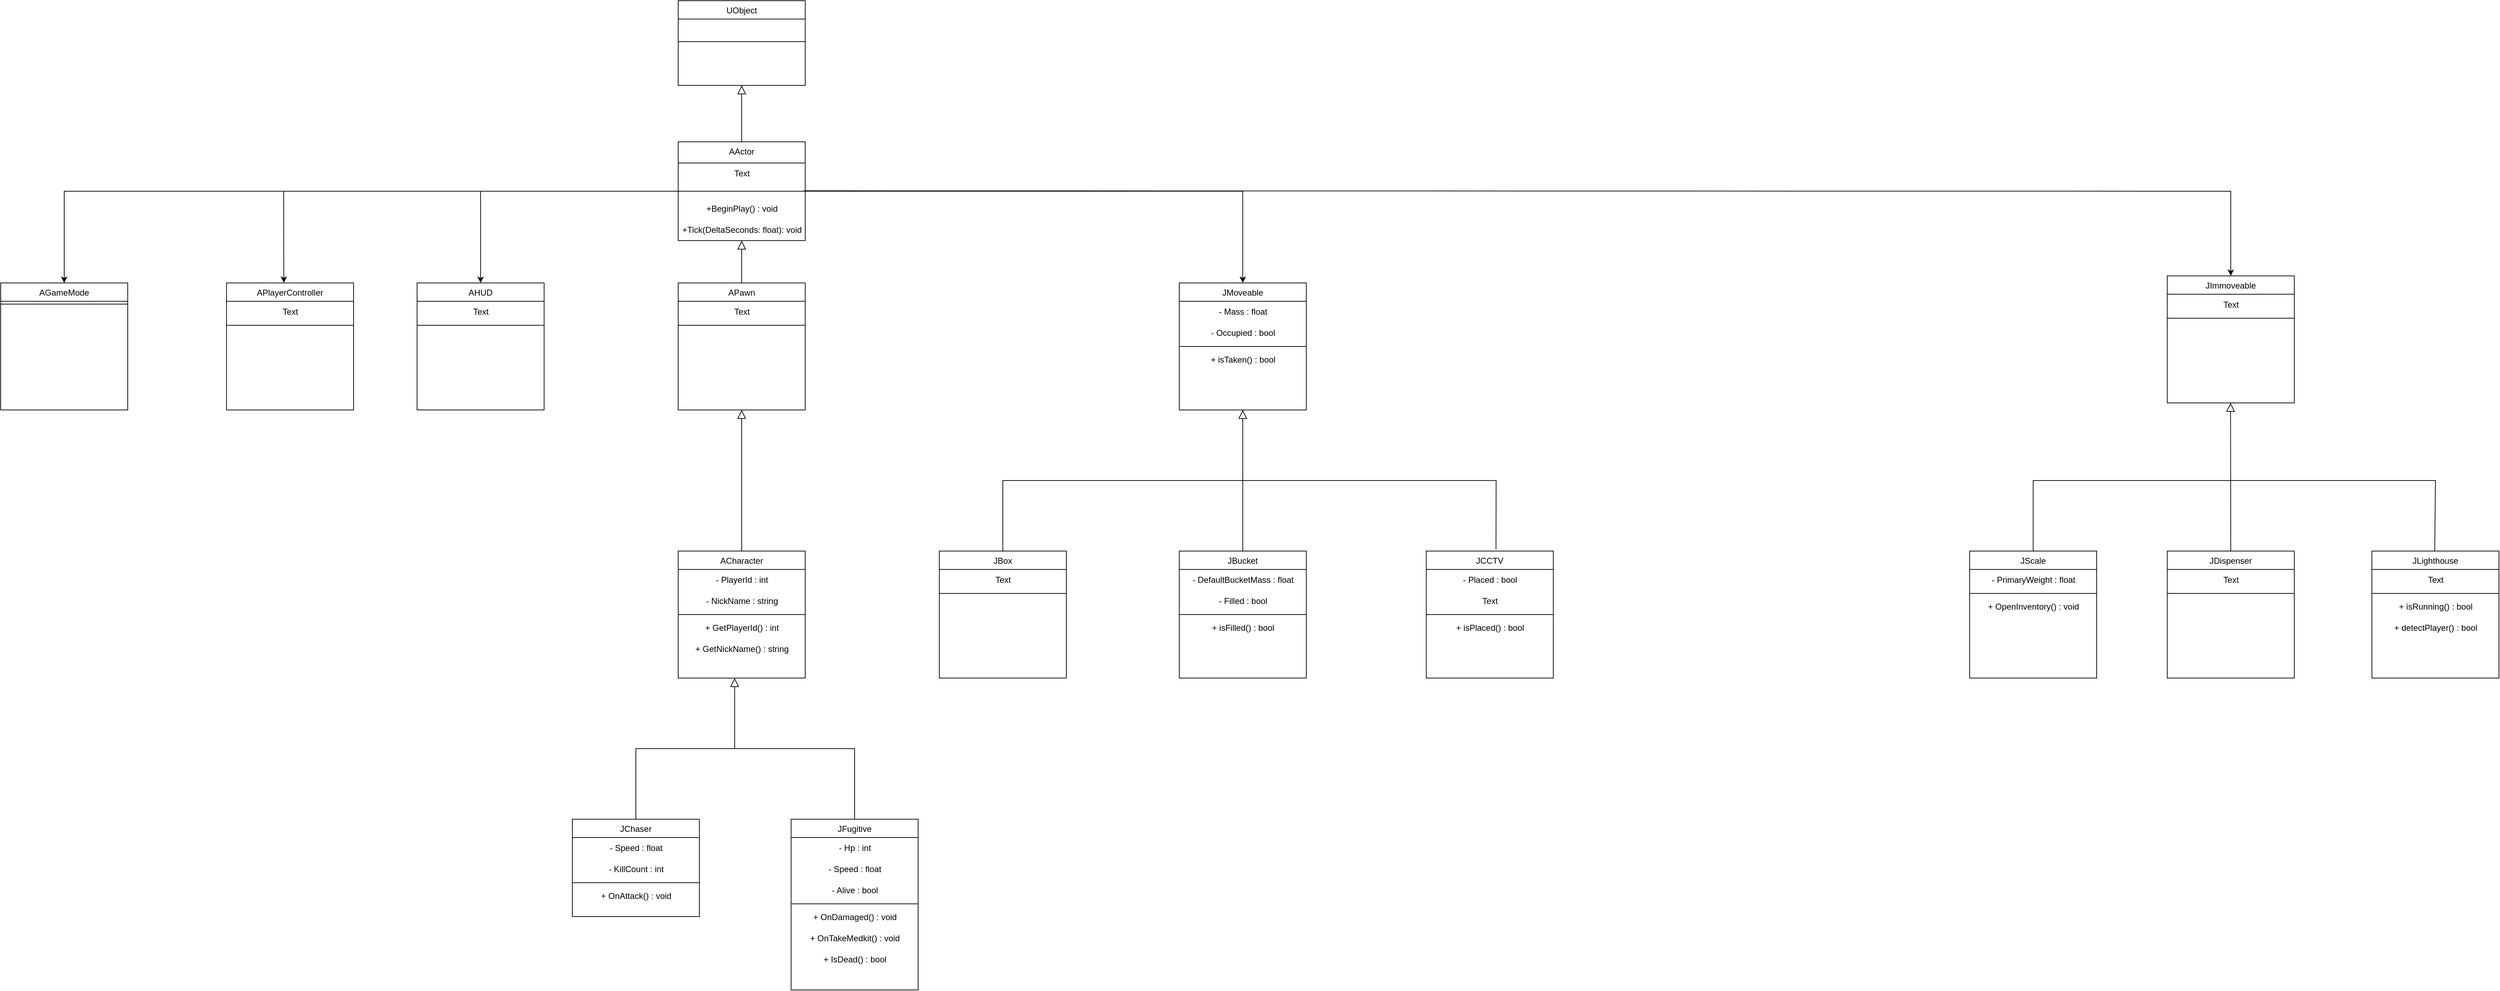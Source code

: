<mxfile version="21.7.5" type="github">
  <diagram id="C5RBs43oDa-KdzZeNtuy" name="Page-1">
    <mxGraphModel dx="1103" dy="583" grid="1" gridSize="10" guides="1" tooltips="1" connect="1" arrows="1" fold="1" page="1" pageScale="1" pageWidth="4681" pageHeight="3300" math="0" shadow="0">
      <root>
        <mxCell id="WIyWlLk6GJQsqaUBKTNV-0" />
        <mxCell id="WIyWlLk6GJQsqaUBKTNV-1" parent="WIyWlLk6GJQsqaUBKTNV-0" />
        <mxCell id="zkfFHV4jXpPFQw0GAbJ--0" value="APawn" style="swimlane;fontStyle=0;align=center;verticalAlign=top;childLayout=stackLayout;horizontal=1;startSize=26;horizontalStack=0;resizeParent=1;resizeLast=0;collapsible=1;marginBottom=0;rounded=0;shadow=0;strokeWidth=1;" parent="WIyWlLk6GJQsqaUBKTNV-1" vertex="1">
          <mxGeometry x="1520" y="440" width="180" height="180" as="geometry">
            <mxRectangle x="230" y="140" width="160" height="26" as="alternateBounds" />
          </mxGeometry>
        </mxCell>
        <mxCell id="odGqk8iGoeHoVC0GSDl5-38" value="Text" style="text;html=1;align=center;verticalAlign=middle;resizable=0;points=[];autosize=1;strokeColor=none;fillColor=none;" parent="zkfFHV4jXpPFQw0GAbJ--0" vertex="1">
          <mxGeometry y="26" width="180" height="30" as="geometry" />
        </mxCell>
        <mxCell id="zkfFHV4jXpPFQw0GAbJ--4" value="" style="line;html=1;strokeWidth=1;align=left;verticalAlign=middle;spacingTop=-1;spacingLeft=3;spacingRight=3;rotatable=0;labelPosition=right;points=[];portConstraint=eastwest;" parent="zkfFHV4jXpPFQw0GAbJ--0" vertex="1">
          <mxGeometry y="56" width="180" height="8" as="geometry" />
        </mxCell>
        <mxCell id="zkfFHV4jXpPFQw0GAbJ--6" value="JChaser&#xa;" style="swimlane;fontStyle=0;align=center;verticalAlign=top;childLayout=stackLayout;horizontal=1;startSize=26;horizontalStack=0;resizeParent=1;resizeLast=0;collapsible=1;marginBottom=0;rounded=0;shadow=0;strokeWidth=1;" parent="WIyWlLk6GJQsqaUBKTNV-1" vertex="1">
          <mxGeometry x="1370" y="1200" width="180" height="138" as="geometry">
            <mxRectangle x="130" y="380" width="160" height="26" as="alternateBounds" />
          </mxGeometry>
        </mxCell>
        <mxCell id="hp1xaAswA73X0eJ9mYVJ-61" value="- Speed : float" style="text;html=1;align=center;verticalAlign=middle;resizable=0;points=[];autosize=1;strokeColor=none;fillColor=none;" parent="zkfFHV4jXpPFQw0GAbJ--6" vertex="1">
          <mxGeometry y="26" width="180" height="30" as="geometry" />
        </mxCell>
        <mxCell id="cbzvAliY3OBIRXUfs_hl-0" value="- KillCount : int" style="text;html=1;align=center;verticalAlign=middle;resizable=0;points=[];autosize=1;strokeColor=none;fillColor=none;" vertex="1" parent="zkfFHV4jXpPFQw0GAbJ--6">
          <mxGeometry y="56" width="180" height="30" as="geometry" />
        </mxCell>
        <mxCell id="zkfFHV4jXpPFQw0GAbJ--9" value="" style="line;html=1;strokeWidth=1;align=left;verticalAlign=middle;spacingTop=-1;spacingLeft=3;spacingRight=3;rotatable=0;labelPosition=right;points=[];portConstraint=eastwest;" parent="zkfFHV4jXpPFQw0GAbJ--6" vertex="1">
          <mxGeometry y="86" width="180" height="8" as="geometry" />
        </mxCell>
        <mxCell id="cbzvAliY3OBIRXUfs_hl-1" value="+ OnAttack() : void" style="text;html=1;align=center;verticalAlign=middle;resizable=0;points=[];autosize=1;strokeColor=none;fillColor=none;" vertex="1" parent="zkfFHV4jXpPFQw0GAbJ--6">
          <mxGeometry y="94" width="180" height="30" as="geometry" />
        </mxCell>
        <mxCell id="zkfFHV4jXpPFQw0GAbJ--12" value="" style="endArrow=block;endSize=10;endFill=0;shadow=0;strokeWidth=1;rounded=0;edgeStyle=elbowEdgeStyle;elbow=vertical;" parent="WIyWlLk6GJQsqaUBKTNV-1" source="zkfFHV4jXpPFQw0GAbJ--6" edge="1">
          <mxGeometry width="160" relative="1" as="geometry">
            <mxPoint x="1390" y="1013" as="sourcePoint" />
            <mxPoint x="1600" y="1000" as="targetPoint" />
          </mxGeometry>
        </mxCell>
        <mxCell id="zkfFHV4jXpPFQw0GAbJ--17" value="JFugitive&#xa;" style="swimlane;fontStyle=0;align=center;verticalAlign=top;childLayout=stackLayout;horizontal=1;startSize=26;horizontalStack=0;resizeParent=1;resizeLast=0;collapsible=1;marginBottom=0;rounded=0;shadow=0;strokeWidth=1;" parent="WIyWlLk6GJQsqaUBKTNV-1" vertex="1">
          <mxGeometry x="1680" y="1200" width="180" height="242" as="geometry">
            <mxRectangle x="550" y="140" width="160" height="26" as="alternateBounds" />
          </mxGeometry>
        </mxCell>
        <mxCell id="hp1xaAswA73X0eJ9mYVJ-59" value="- Hp : int" style="text;html=1;align=center;verticalAlign=middle;resizable=0;points=[];autosize=1;strokeColor=none;fillColor=none;" parent="zkfFHV4jXpPFQw0GAbJ--17" vertex="1">
          <mxGeometry y="26" width="180" height="30" as="geometry" />
        </mxCell>
        <mxCell id="hp1xaAswA73X0eJ9mYVJ-62" value="- Speed : float" style="text;html=1;align=center;verticalAlign=middle;resizable=0;points=[];autosize=1;strokeColor=none;fillColor=none;" parent="zkfFHV4jXpPFQw0GAbJ--17" vertex="1">
          <mxGeometry y="56" width="180" height="30" as="geometry" />
        </mxCell>
        <mxCell id="cbzvAliY3OBIRXUfs_hl-14" value="- Alive : bool" style="text;html=1;align=center;verticalAlign=middle;resizable=0;points=[];autosize=1;strokeColor=none;fillColor=none;" vertex="1" parent="zkfFHV4jXpPFQw0GAbJ--17">
          <mxGeometry y="86" width="180" height="30" as="geometry" />
        </mxCell>
        <mxCell id="zkfFHV4jXpPFQw0GAbJ--23" value="" style="line;html=1;strokeWidth=1;align=left;verticalAlign=middle;spacingTop=-1;spacingLeft=3;spacingRight=3;rotatable=0;labelPosition=right;points=[];portConstraint=eastwest;" parent="zkfFHV4jXpPFQw0GAbJ--17" vertex="1">
          <mxGeometry y="116" width="180" height="8" as="geometry" />
        </mxCell>
        <mxCell id="cbzvAliY3OBIRXUfs_hl-2" value="+ OnDamaged() : void" style="text;html=1;align=center;verticalAlign=middle;resizable=0;points=[];autosize=1;strokeColor=none;fillColor=none;" vertex="1" parent="zkfFHV4jXpPFQw0GAbJ--17">
          <mxGeometry y="124" width="180" height="30" as="geometry" />
        </mxCell>
        <mxCell id="cbzvAliY3OBIRXUfs_hl-9" value="+ OnTakeMedkit() : void" style="text;html=1;align=center;verticalAlign=middle;resizable=0;points=[];autosize=1;strokeColor=none;fillColor=none;" vertex="1" parent="zkfFHV4jXpPFQw0GAbJ--17">
          <mxGeometry y="154" width="180" height="30" as="geometry" />
        </mxCell>
        <mxCell id="cbzvAliY3OBIRXUfs_hl-15" value="+ IsDead() : bool" style="text;html=1;align=center;verticalAlign=middle;resizable=0;points=[];autosize=1;strokeColor=none;fillColor=none;" vertex="1" parent="zkfFHV4jXpPFQw0GAbJ--17">
          <mxGeometry y="184" width="180" height="30" as="geometry" />
        </mxCell>
        <mxCell id="odGqk8iGoeHoVC0GSDl5-6" value="UObject" style="swimlane;fontStyle=0;align=center;verticalAlign=top;childLayout=stackLayout;horizontal=1;startSize=26;horizontalStack=0;resizeParent=1;resizeLast=0;collapsible=1;marginBottom=0;rounded=0;shadow=0;strokeWidth=1;" parent="WIyWlLk6GJQsqaUBKTNV-1" vertex="1">
          <mxGeometry x="1520" y="40" width="180" height="120" as="geometry">
            <mxRectangle x="1520" y="40" width="170" height="26" as="alternateBounds" />
          </mxGeometry>
        </mxCell>
        <mxCell id="odGqk8iGoeHoVC0GSDl5-8" value="" style="line;html=1;strokeWidth=1;align=left;verticalAlign=middle;spacingTop=-1;spacingLeft=3;spacingRight=3;rotatable=0;labelPosition=right;points=[];portConstraint=eastwest;" parent="odGqk8iGoeHoVC0GSDl5-6" vertex="1">
          <mxGeometry y="26" width="180" height="64" as="geometry" />
        </mxCell>
        <mxCell id="odGqk8iGoeHoVC0GSDl5-13" value="AActor&#xa;" style="swimlane;fontStyle=0;align=center;verticalAlign=top;childLayout=stackLayout;horizontal=1;startSize=30;horizontalStack=0;resizeParent=1;resizeLast=0;collapsible=1;marginBottom=0;rounded=0;shadow=0;strokeWidth=1;" parent="WIyWlLk6GJQsqaUBKTNV-1" vertex="1">
          <mxGeometry x="1520" y="240" width="180" height="140" as="geometry">
            <mxRectangle x="1520" y="240" width="170" height="26" as="alternateBounds" />
          </mxGeometry>
        </mxCell>
        <mxCell id="hp1xaAswA73X0eJ9mYVJ-1" value="Text" style="text;html=1;align=center;verticalAlign=middle;resizable=0;points=[];autosize=1;strokeColor=none;fillColor=none;" parent="odGqk8iGoeHoVC0GSDl5-13" vertex="1">
          <mxGeometry y="30" width="180" height="30" as="geometry" />
        </mxCell>
        <mxCell id="odGqk8iGoeHoVC0GSDl5-14" value="" style="line;html=1;strokeWidth=1;align=left;verticalAlign=middle;spacingTop=-1;spacingLeft=3;spacingRight=3;rotatable=0;labelPosition=right;points=[];portConstraint=eastwest;" parent="odGqk8iGoeHoVC0GSDl5-13" vertex="1">
          <mxGeometry y="60" width="180" height="20" as="geometry" />
        </mxCell>
        <mxCell id="odGqk8iGoeHoVC0GSDl5-28" value="+BeginPlay() : void" style="text;html=1;align=center;verticalAlign=middle;resizable=0;points=[];autosize=1;strokeColor=none;fillColor=none;" parent="odGqk8iGoeHoVC0GSDl5-13" vertex="1">
          <mxGeometry y="80" width="180" height="30" as="geometry" />
        </mxCell>
        <mxCell id="odGqk8iGoeHoVC0GSDl5-29" value="+Tick(DeltaSeconds: float): void" style="text;html=1;align=center;verticalAlign=middle;resizable=0;points=[];autosize=1;strokeColor=none;fillColor=none;" parent="odGqk8iGoeHoVC0GSDl5-13" vertex="1">
          <mxGeometry y="110" width="180" height="30" as="geometry" />
        </mxCell>
        <mxCell id="odGqk8iGoeHoVC0GSDl5-19" value="ACharacter&#xa;" style="swimlane;fontStyle=0;align=center;verticalAlign=top;childLayout=stackLayout;horizontal=1;startSize=26;horizontalStack=0;resizeParent=1;resizeLast=0;collapsible=1;marginBottom=0;rounded=0;shadow=0;strokeWidth=1;" parent="WIyWlLk6GJQsqaUBKTNV-1" vertex="1">
          <mxGeometry x="1520" y="820" width="180" height="180" as="geometry">
            <mxRectangle x="230" y="140" width="160" height="26" as="alternateBounds" />
          </mxGeometry>
        </mxCell>
        <mxCell id="odGqk8iGoeHoVC0GSDl5-37" value="- PlayerId : int" style="text;html=1;align=center;verticalAlign=middle;resizable=0;points=[];autosize=1;strokeColor=none;fillColor=none;" parent="odGqk8iGoeHoVC0GSDl5-19" vertex="1">
          <mxGeometry y="26" width="180" height="30" as="geometry" />
        </mxCell>
        <mxCell id="cbzvAliY3OBIRXUfs_hl-17" value="- NickName : string" style="text;html=1;align=center;verticalAlign=middle;resizable=0;points=[];autosize=1;strokeColor=none;fillColor=none;" vertex="1" parent="odGqk8iGoeHoVC0GSDl5-19">
          <mxGeometry y="56" width="180" height="30" as="geometry" />
        </mxCell>
        <mxCell id="odGqk8iGoeHoVC0GSDl5-23" value="" style="line;html=1;strokeWidth=1;align=left;verticalAlign=middle;spacingTop=-1;spacingLeft=3;spacingRight=3;rotatable=0;labelPosition=right;points=[];portConstraint=eastwest;" parent="odGqk8iGoeHoVC0GSDl5-19" vertex="1">
          <mxGeometry y="86" width="180" height="8" as="geometry" />
        </mxCell>
        <mxCell id="cbzvAliY3OBIRXUfs_hl-16" value="+ GetPlayerId() : int" style="text;html=1;align=center;verticalAlign=middle;resizable=0;points=[];autosize=1;strokeColor=none;fillColor=none;" vertex="1" parent="odGqk8iGoeHoVC0GSDl5-19">
          <mxGeometry y="94" width="180" height="30" as="geometry" />
        </mxCell>
        <mxCell id="cbzvAliY3OBIRXUfs_hl-18" value="+ GetNickName() : string" style="text;html=1;align=center;verticalAlign=middle;resizable=0;points=[];autosize=1;strokeColor=none;fillColor=none;" vertex="1" parent="odGqk8iGoeHoVC0GSDl5-19">
          <mxGeometry y="124" width="180" height="30" as="geometry" />
        </mxCell>
        <mxCell id="odGqk8iGoeHoVC0GSDl5-24" value="" style="endArrow=block;html=1;rounded=0;entryX=0.5;entryY=1;entryDx=0;entryDy=0;endSize=10;strokeColor=default;endFill=0;exitX=0.5;exitY=0;exitDx=0;exitDy=0;" parent="WIyWlLk6GJQsqaUBKTNV-1" source="odGqk8iGoeHoVC0GSDl5-19" target="zkfFHV4jXpPFQw0GAbJ--0" edge="1">
          <mxGeometry width="50" height="50" relative="1" as="geometry">
            <mxPoint x="1790" y="660" as="sourcePoint" />
            <mxPoint x="1760" y="620" as="targetPoint" />
          </mxGeometry>
        </mxCell>
        <mxCell id="hp1xaAswA73X0eJ9mYVJ-2" value="AHUD&#xa;" style="swimlane;fontStyle=0;align=center;verticalAlign=top;childLayout=stackLayout;horizontal=1;startSize=26;horizontalStack=0;resizeParent=1;resizeLast=0;collapsible=1;marginBottom=0;rounded=0;shadow=0;strokeWidth=1;" parent="WIyWlLk6GJQsqaUBKTNV-1" vertex="1">
          <mxGeometry x="1150" y="440" width="180" height="180" as="geometry">
            <mxRectangle x="230" y="140" width="160" height="26" as="alternateBounds" />
          </mxGeometry>
        </mxCell>
        <mxCell id="hp1xaAswA73X0eJ9mYVJ-3" value="Text" style="text;html=1;align=center;verticalAlign=middle;resizable=0;points=[];autosize=1;strokeColor=none;fillColor=none;" parent="hp1xaAswA73X0eJ9mYVJ-2" vertex="1">
          <mxGeometry y="26" width="180" height="30" as="geometry" />
        </mxCell>
        <mxCell id="hp1xaAswA73X0eJ9mYVJ-4" value="" style="line;html=1;strokeWidth=1;align=left;verticalAlign=middle;spacingTop=-1;spacingLeft=3;spacingRight=3;rotatable=0;labelPosition=right;points=[];portConstraint=eastwest;" parent="hp1xaAswA73X0eJ9mYVJ-2" vertex="1">
          <mxGeometry y="56" width="180" height="8" as="geometry" />
        </mxCell>
        <mxCell id="hp1xaAswA73X0eJ9mYVJ-5" value="APlayerController&#xa;&#xa;" style="swimlane;fontStyle=0;align=center;verticalAlign=top;childLayout=stackLayout;horizontal=1;startSize=26;horizontalStack=0;resizeParent=1;resizeLast=0;collapsible=1;marginBottom=0;rounded=0;shadow=0;strokeWidth=1;" parent="WIyWlLk6GJQsqaUBKTNV-1" vertex="1">
          <mxGeometry x="880" y="440" width="180" height="180" as="geometry">
            <mxRectangle x="230" y="140" width="160" height="26" as="alternateBounds" />
          </mxGeometry>
        </mxCell>
        <mxCell id="hp1xaAswA73X0eJ9mYVJ-6" value="Text" style="text;html=1;align=center;verticalAlign=middle;resizable=0;points=[];autosize=1;strokeColor=none;fillColor=none;" parent="hp1xaAswA73X0eJ9mYVJ-5" vertex="1">
          <mxGeometry y="26" width="180" height="30" as="geometry" />
        </mxCell>
        <mxCell id="hp1xaAswA73X0eJ9mYVJ-7" value="" style="line;html=1;strokeWidth=1;align=left;verticalAlign=middle;spacingTop=-1;spacingLeft=3;spacingRight=3;rotatable=0;labelPosition=right;points=[];portConstraint=eastwest;" parent="hp1xaAswA73X0eJ9mYVJ-5" vertex="1">
          <mxGeometry y="56" width="180" height="8" as="geometry" />
        </mxCell>
        <mxCell id="hp1xaAswA73X0eJ9mYVJ-8" value="AGameMode" style="swimlane;fontStyle=0;align=center;verticalAlign=top;childLayout=stackLayout;horizontal=1;startSize=26;horizontalStack=0;resizeParent=1;resizeLast=0;collapsible=1;marginBottom=0;rounded=0;shadow=0;strokeWidth=1;" parent="WIyWlLk6GJQsqaUBKTNV-1" vertex="1">
          <mxGeometry x="560" y="440" width="180" height="180" as="geometry">
            <mxRectangle x="230" y="140" width="160" height="26" as="alternateBounds" />
          </mxGeometry>
        </mxCell>
        <mxCell id="hp1xaAswA73X0eJ9mYVJ-10" value="" style="line;html=1;strokeWidth=1;align=left;verticalAlign=middle;spacingTop=-1;spacingLeft=3;spacingRight=3;rotatable=0;labelPosition=right;points=[];portConstraint=eastwest;" parent="hp1xaAswA73X0eJ9mYVJ-8" vertex="1">
          <mxGeometry y="26" width="180" height="8" as="geometry" />
        </mxCell>
        <mxCell id="hp1xaAswA73X0eJ9mYVJ-21" value="" style="endArrow=classic;html=1;rounded=0;exitX=0;exitY=0.5;exitDx=0;exitDy=0;entryX=0.5;entryY=0;entryDx=0;entryDy=0;" parent="WIyWlLk6GJQsqaUBKTNV-1" source="odGqk8iGoeHoVC0GSDl5-13" target="hp1xaAswA73X0eJ9mYVJ-2" edge="1">
          <mxGeometry width="50" height="50" relative="1" as="geometry">
            <mxPoint x="1300" y="410" as="sourcePoint" />
            <mxPoint x="1350" y="360" as="targetPoint" />
            <Array as="points">
              <mxPoint x="1240" y="310" />
            </Array>
          </mxGeometry>
        </mxCell>
        <mxCell id="hp1xaAswA73X0eJ9mYVJ-22" value="" style="endArrow=classic;html=1;rounded=0;entryX=0.451;entryY=-0.001;entryDx=0;entryDy=0;entryPerimeter=0;" parent="WIyWlLk6GJQsqaUBKTNV-1" target="hp1xaAswA73X0eJ9mYVJ-5" edge="1">
          <mxGeometry width="50" height="50" relative="1" as="geometry">
            <mxPoint x="1520" y="310" as="sourcePoint" />
            <mxPoint x="940" y="280" as="targetPoint" />
            <Array as="points">
              <mxPoint x="961" y="310" />
            </Array>
          </mxGeometry>
        </mxCell>
        <mxCell id="hp1xaAswA73X0eJ9mYVJ-23" value="" style="endArrow=classic;html=1;rounded=0;entryX=0.5;entryY=0;entryDx=0;entryDy=0;exitX=0;exitY=0.5;exitDx=0;exitDy=0;exitPerimeter=0;" parent="WIyWlLk6GJQsqaUBKTNV-1" source="odGqk8iGoeHoVC0GSDl5-14" target="hp1xaAswA73X0eJ9mYVJ-8" edge="1">
          <mxGeometry width="50" height="50" relative="1" as="geometry">
            <mxPoint x="1440" y="470" as="sourcePoint" />
            <mxPoint x="1350" y="360" as="targetPoint" />
            <Array as="points">
              <mxPoint x="650" y="310" />
            </Array>
          </mxGeometry>
        </mxCell>
        <mxCell id="hp1xaAswA73X0eJ9mYVJ-24" value="JMoveable&#xa;" style="swimlane;fontStyle=0;align=center;verticalAlign=top;childLayout=stackLayout;horizontal=1;startSize=26;horizontalStack=0;resizeParent=1;resizeLast=0;collapsible=1;marginBottom=0;rounded=0;shadow=0;strokeWidth=1;" parent="WIyWlLk6GJQsqaUBKTNV-1" vertex="1">
          <mxGeometry x="2230" y="440" width="180" height="180" as="geometry">
            <mxRectangle x="230" y="140" width="160" height="26" as="alternateBounds" />
          </mxGeometry>
        </mxCell>
        <mxCell id="hp1xaAswA73X0eJ9mYVJ-25" value="- Mass : float" style="text;html=1;align=center;verticalAlign=middle;resizable=0;points=[];autosize=1;strokeColor=none;fillColor=none;" parent="hp1xaAswA73X0eJ9mYVJ-24" vertex="1">
          <mxGeometry y="26" width="180" height="30" as="geometry" />
        </mxCell>
        <mxCell id="cbzvAliY3OBIRXUfs_hl-10" value="- Occupied : bool" style="text;html=1;align=center;verticalAlign=middle;resizable=0;points=[];autosize=1;strokeColor=none;fillColor=none;" vertex="1" parent="hp1xaAswA73X0eJ9mYVJ-24">
          <mxGeometry y="56" width="180" height="30" as="geometry" />
        </mxCell>
        <mxCell id="hp1xaAswA73X0eJ9mYVJ-26" value="" style="line;html=1;strokeWidth=1;align=left;verticalAlign=middle;spacingTop=-1;spacingLeft=3;spacingRight=3;rotatable=0;labelPosition=right;points=[];portConstraint=eastwest;" parent="hp1xaAswA73X0eJ9mYVJ-24" vertex="1">
          <mxGeometry y="86" width="180" height="8" as="geometry" />
        </mxCell>
        <mxCell id="cbzvAliY3OBIRXUfs_hl-8" value="+ isTaken() : bool" style="text;html=1;align=center;verticalAlign=middle;resizable=0;points=[];autosize=1;strokeColor=none;fillColor=none;" vertex="1" parent="hp1xaAswA73X0eJ9mYVJ-24">
          <mxGeometry y="94" width="180" height="30" as="geometry" />
        </mxCell>
        <mxCell id="hp1xaAswA73X0eJ9mYVJ-27" value="" style="endArrow=classic;html=1;rounded=0;exitX=1;exitY=0.5;exitDx=0;exitDy=0;entryX=0.5;entryY=0;entryDx=0;entryDy=0;" parent="WIyWlLk6GJQsqaUBKTNV-1" source="odGqk8iGoeHoVC0GSDl5-13" target="hp1xaAswA73X0eJ9mYVJ-24" edge="1">
          <mxGeometry width="50" height="50" relative="1" as="geometry">
            <mxPoint x="2080" y="550" as="sourcePoint" />
            <mxPoint x="1940" y="310" as="targetPoint" />
            <Array as="points">
              <mxPoint x="2320" y="310" />
            </Array>
          </mxGeometry>
        </mxCell>
        <mxCell id="hp1xaAswA73X0eJ9mYVJ-29" value="JBox&#xa;" style="swimlane;fontStyle=0;align=center;verticalAlign=top;childLayout=stackLayout;horizontal=1;startSize=26;horizontalStack=0;resizeParent=1;resizeLast=0;collapsible=1;marginBottom=0;rounded=0;shadow=0;strokeWidth=1;" parent="WIyWlLk6GJQsqaUBKTNV-1" vertex="1">
          <mxGeometry x="1890" y="820" width="180" height="180" as="geometry">
            <mxRectangle x="230" y="140" width="160" height="26" as="alternateBounds" />
          </mxGeometry>
        </mxCell>
        <mxCell id="hp1xaAswA73X0eJ9mYVJ-30" value="Text" style="text;html=1;align=center;verticalAlign=middle;resizable=0;points=[];autosize=1;strokeColor=none;fillColor=none;" parent="hp1xaAswA73X0eJ9mYVJ-29" vertex="1">
          <mxGeometry y="26" width="180" height="30" as="geometry" />
        </mxCell>
        <mxCell id="hp1xaAswA73X0eJ9mYVJ-31" value="" style="line;html=1;strokeWidth=1;align=left;verticalAlign=middle;spacingTop=-1;spacingLeft=3;spacingRight=3;rotatable=0;labelPosition=right;points=[];portConstraint=eastwest;" parent="hp1xaAswA73X0eJ9mYVJ-29" vertex="1">
          <mxGeometry y="56" width="180" height="8" as="geometry" />
        </mxCell>
        <mxCell id="hp1xaAswA73X0eJ9mYVJ-32" value="JBucket&#xa;" style="swimlane;fontStyle=0;align=center;verticalAlign=top;childLayout=stackLayout;horizontal=1;startSize=26;horizontalStack=0;resizeParent=1;resizeLast=0;collapsible=1;marginBottom=0;rounded=0;shadow=0;strokeWidth=1;" parent="WIyWlLk6GJQsqaUBKTNV-1" vertex="1">
          <mxGeometry x="2230" y="820" width="180" height="180" as="geometry">
            <mxRectangle x="230" y="140" width="160" height="26" as="alternateBounds" />
          </mxGeometry>
        </mxCell>
        <mxCell id="hp1xaAswA73X0eJ9mYVJ-33" value="- DefaultBucketMass : float" style="text;html=1;align=center;verticalAlign=middle;resizable=0;points=[];autosize=1;strokeColor=none;fillColor=none;" parent="hp1xaAswA73X0eJ9mYVJ-32" vertex="1">
          <mxGeometry y="26" width="180" height="30" as="geometry" />
        </mxCell>
        <mxCell id="cbzvAliY3OBIRXUfs_hl-13" value="- Filled : bool" style="text;html=1;align=center;verticalAlign=middle;resizable=0;points=[];autosize=1;strokeColor=none;fillColor=none;" vertex="1" parent="hp1xaAswA73X0eJ9mYVJ-32">
          <mxGeometry y="56" width="180" height="30" as="geometry" />
        </mxCell>
        <mxCell id="hp1xaAswA73X0eJ9mYVJ-34" value="" style="line;html=1;strokeWidth=1;align=left;verticalAlign=middle;spacingTop=-1;spacingLeft=3;spacingRight=3;rotatable=0;labelPosition=right;points=[];portConstraint=eastwest;" parent="hp1xaAswA73X0eJ9mYVJ-32" vertex="1">
          <mxGeometry y="86" width="180" height="8" as="geometry" />
        </mxCell>
        <mxCell id="cbzvAliY3OBIRXUfs_hl-5" value="+ isFilled() : bool" style="text;html=1;align=center;verticalAlign=middle;resizable=0;points=[];autosize=1;strokeColor=none;fillColor=none;" vertex="1" parent="hp1xaAswA73X0eJ9mYVJ-32">
          <mxGeometry y="94" width="180" height="30" as="geometry" />
        </mxCell>
        <mxCell id="hp1xaAswA73X0eJ9mYVJ-35" value="JCCTV&#xa;" style="swimlane;fontStyle=0;align=center;verticalAlign=top;childLayout=stackLayout;horizontal=1;startSize=26;horizontalStack=0;resizeParent=1;resizeLast=0;collapsible=1;marginBottom=0;rounded=0;shadow=0;strokeWidth=1;" parent="WIyWlLk6GJQsqaUBKTNV-1" vertex="1">
          <mxGeometry x="2580" y="820" width="180" height="180" as="geometry">
            <mxRectangle x="230" y="140" width="160" height="26" as="alternateBounds" />
          </mxGeometry>
        </mxCell>
        <mxCell id="hp1xaAswA73X0eJ9mYVJ-36" value="- Placed : bool" style="text;html=1;align=center;verticalAlign=middle;resizable=0;points=[];autosize=1;strokeColor=none;fillColor=none;" parent="hp1xaAswA73X0eJ9mYVJ-35" vertex="1">
          <mxGeometry y="26" width="180" height="30" as="geometry" />
        </mxCell>
        <mxCell id="cbzvAliY3OBIRXUfs_hl-12" value="Text" style="text;html=1;align=center;verticalAlign=middle;resizable=0;points=[];autosize=1;strokeColor=none;fillColor=none;" vertex="1" parent="hp1xaAswA73X0eJ9mYVJ-35">
          <mxGeometry y="56" width="180" height="30" as="geometry" />
        </mxCell>
        <mxCell id="hp1xaAswA73X0eJ9mYVJ-37" value="" style="line;html=1;strokeWidth=1;align=left;verticalAlign=middle;spacingTop=-1;spacingLeft=3;spacingRight=3;rotatable=0;labelPosition=right;points=[];portConstraint=eastwest;" parent="hp1xaAswA73X0eJ9mYVJ-35" vertex="1">
          <mxGeometry y="86" width="180" height="8" as="geometry" />
        </mxCell>
        <mxCell id="cbzvAliY3OBIRXUfs_hl-4" value="+ isPlaced() : bool" style="text;html=1;align=center;verticalAlign=middle;resizable=0;points=[];autosize=1;strokeColor=none;fillColor=none;" vertex="1" parent="hp1xaAswA73X0eJ9mYVJ-35">
          <mxGeometry y="94" width="180" height="30" as="geometry" />
        </mxCell>
        <mxCell id="hp1xaAswA73X0eJ9mYVJ-42" value="" style="endArrow=none;html=1;rounded=0;" parent="WIyWlLk6GJQsqaUBKTNV-1" target="zkfFHV4jXpPFQw0GAbJ--17" edge="1">
          <mxGeometry width="50" height="50" relative="1" as="geometry">
            <mxPoint x="1600" y="1100" as="sourcePoint" />
            <mxPoint x="1780" y="1100" as="targetPoint" />
            <Array as="points">
              <mxPoint x="1770" y="1100" />
            </Array>
          </mxGeometry>
        </mxCell>
        <mxCell id="hp1xaAswA73X0eJ9mYVJ-43" value="" style="endArrow=block;html=1;rounded=0;endSize=10;strokeColor=default;endFill=0;exitX=0.5;exitY=0;exitDx=0;exitDy=0;" parent="WIyWlLk6GJQsqaUBKTNV-1" source="zkfFHV4jXpPFQw0GAbJ--0" edge="1">
          <mxGeometry width="50" height="50" relative="1" as="geometry">
            <mxPoint x="1800" y="500" as="sourcePoint" />
            <mxPoint x="1610" y="380" as="targetPoint" />
          </mxGeometry>
        </mxCell>
        <mxCell id="hp1xaAswA73X0eJ9mYVJ-44" value="" style="endArrow=block;html=1;rounded=0;endSize=10;strokeColor=default;endFill=0;exitX=0.5;exitY=0;exitDx=0;exitDy=0;entryX=0.5;entryY=1;entryDx=0;entryDy=0;" parent="WIyWlLk6GJQsqaUBKTNV-1" source="odGqk8iGoeHoVC0GSDl5-13" target="odGqk8iGoeHoVC0GSDl5-6" edge="1">
          <mxGeometry width="50" height="50" relative="1" as="geometry">
            <mxPoint x="1620" y="450" as="sourcePoint" />
            <mxPoint x="1620" y="390" as="targetPoint" />
          </mxGeometry>
        </mxCell>
        <mxCell id="hp1xaAswA73X0eJ9mYVJ-51" value="" style="endArrow=none;html=1;rounded=0;exitX=0.5;exitY=0;exitDx=0;exitDy=0;" parent="WIyWlLk6GJQsqaUBKTNV-1" source="hp1xaAswA73X0eJ9mYVJ-29" edge="1">
          <mxGeometry width="50" height="50" relative="1" as="geometry">
            <mxPoint x="2110" y="720" as="sourcePoint" />
            <mxPoint x="2320" y="720" as="targetPoint" />
            <Array as="points">
              <mxPoint x="1980" y="720" />
            </Array>
          </mxGeometry>
        </mxCell>
        <mxCell id="hp1xaAswA73X0eJ9mYVJ-52" value="" style="endArrow=none;html=1;rounded=0;exitX=0.549;exitY=-0.014;exitDx=0;exitDy=0;exitPerimeter=0;" parent="WIyWlLk6GJQsqaUBKTNV-1" source="hp1xaAswA73X0eJ9mYVJ-35" edge="1">
          <mxGeometry width="50" height="50" relative="1" as="geometry">
            <mxPoint x="2110" y="720" as="sourcePoint" />
            <mxPoint x="2320" y="720" as="targetPoint" />
            <Array as="points">
              <mxPoint x="2679" y="720" />
            </Array>
          </mxGeometry>
        </mxCell>
        <mxCell id="hp1xaAswA73X0eJ9mYVJ-53" value="" style="endArrow=block;html=1;rounded=0;entryX=0.5;entryY=1;entryDx=0;entryDy=0;endSize=10;strokeColor=default;endFill=0;exitX=0.5;exitY=0;exitDx=0;exitDy=0;" parent="WIyWlLk6GJQsqaUBKTNV-1" source="hp1xaAswA73X0eJ9mYVJ-32" target="hp1xaAswA73X0eJ9mYVJ-24" edge="1">
          <mxGeometry width="50" height="50" relative="1" as="geometry">
            <mxPoint x="2020" y="670" as="sourcePoint" />
            <mxPoint x="2020.41" y="470" as="targetPoint" />
          </mxGeometry>
        </mxCell>
        <mxCell id="hp1xaAswA73X0eJ9mYVJ-55" value="JImmoveable&#xa;" style="swimlane;fontStyle=0;align=center;verticalAlign=top;childLayout=stackLayout;horizontal=1;startSize=26;horizontalStack=0;resizeParent=1;resizeLast=0;collapsible=1;marginBottom=0;rounded=0;shadow=0;strokeWidth=1;" parent="WIyWlLk6GJQsqaUBKTNV-1" vertex="1">
          <mxGeometry x="3630" y="430" width="180" height="180" as="geometry">
            <mxRectangle x="230" y="140" width="160" height="26" as="alternateBounds" />
          </mxGeometry>
        </mxCell>
        <mxCell id="hp1xaAswA73X0eJ9mYVJ-56" value="Text" style="text;html=1;align=center;verticalAlign=middle;resizable=0;points=[];autosize=1;strokeColor=none;fillColor=none;" parent="hp1xaAswA73X0eJ9mYVJ-55" vertex="1">
          <mxGeometry y="26" width="180" height="30" as="geometry" />
        </mxCell>
        <mxCell id="hp1xaAswA73X0eJ9mYVJ-57" value="" style="line;html=1;strokeWidth=1;align=left;verticalAlign=middle;spacingTop=-1;spacingLeft=3;spacingRight=3;rotatable=0;labelPosition=right;points=[];portConstraint=eastwest;" parent="hp1xaAswA73X0eJ9mYVJ-55" vertex="1">
          <mxGeometry y="56" width="180" height="8" as="geometry" />
        </mxCell>
        <mxCell id="hp1xaAswA73X0eJ9mYVJ-58" value="" style="endArrow=classic;html=1;rounded=0;entryX=0.5;entryY=0;entryDx=0;entryDy=0;exitX=0.988;exitY=0.471;exitDx=0;exitDy=0;exitPerimeter=0;" parent="WIyWlLk6GJQsqaUBKTNV-1" source="odGqk8iGoeHoVC0GSDl5-14" target="hp1xaAswA73X0eJ9mYVJ-55" edge="1">
          <mxGeometry width="50" height="50" relative="1" as="geometry">
            <mxPoint x="1720.0" y="330" as="sourcePoint" />
            <mxPoint x="3209.72" y="461.52" as="targetPoint" />
            <Array as="points">
              <mxPoint x="3720" y="310" />
            </Array>
          </mxGeometry>
        </mxCell>
        <mxCell id="hp1xaAswA73X0eJ9mYVJ-63" value="JScale" style="swimlane;fontStyle=0;align=center;verticalAlign=top;childLayout=stackLayout;horizontal=1;startSize=26;horizontalStack=0;resizeParent=1;resizeLast=0;collapsible=1;marginBottom=0;rounded=0;shadow=0;strokeWidth=1;" parent="WIyWlLk6GJQsqaUBKTNV-1" vertex="1">
          <mxGeometry x="3350" y="820" width="180" height="180" as="geometry">
            <mxRectangle x="230" y="140" width="160" height="26" as="alternateBounds" />
          </mxGeometry>
        </mxCell>
        <mxCell id="hp1xaAswA73X0eJ9mYVJ-64" value="- PrimaryWeight : float" style="text;html=1;align=center;verticalAlign=middle;resizable=0;points=[];autosize=1;strokeColor=none;fillColor=none;" parent="hp1xaAswA73X0eJ9mYVJ-63" vertex="1">
          <mxGeometry y="26" width="180" height="30" as="geometry" />
        </mxCell>
        <mxCell id="hp1xaAswA73X0eJ9mYVJ-65" value="" style="line;html=1;strokeWidth=1;align=left;verticalAlign=middle;spacingTop=-1;spacingLeft=3;spacingRight=3;rotatable=0;labelPosition=right;points=[];portConstraint=eastwest;" parent="hp1xaAswA73X0eJ9mYVJ-63" vertex="1">
          <mxGeometry y="56" width="180" height="8" as="geometry" />
        </mxCell>
        <mxCell id="cbzvAliY3OBIRXUfs_hl-11" value="+ OpenInventory() : void" style="text;html=1;align=center;verticalAlign=middle;resizable=0;points=[];autosize=1;strokeColor=none;fillColor=none;" vertex="1" parent="hp1xaAswA73X0eJ9mYVJ-63">
          <mxGeometry y="64" width="180" height="30" as="geometry" />
        </mxCell>
        <mxCell id="hp1xaAswA73X0eJ9mYVJ-66" value="JDispenser&#xa;" style="swimlane;fontStyle=0;align=center;verticalAlign=top;childLayout=stackLayout;horizontal=1;startSize=26;horizontalStack=0;resizeParent=1;resizeLast=0;collapsible=1;marginBottom=0;rounded=0;shadow=0;strokeWidth=1;" parent="WIyWlLk6GJQsqaUBKTNV-1" vertex="1">
          <mxGeometry x="3630" y="820" width="180" height="180" as="geometry">
            <mxRectangle x="230" y="140" width="160" height="26" as="alternateBounds" />
          </mxGeometry>
        </mxCell>
        <mxCell id="hp1xaAswA73X0eJ9mYVJ-67" value="Text" style="text;html=1;align=center;verticalAlign=middle;resizable=0;points=[];autosize=1;strokeColor=none;fillColor=none;" parent="hp1xaAswA73X0eJ9mYVJ-66" vertex="1">
          <mxGeometry y="26" width="180" height="30" as="geometry" />
        </mxCell>
        <mxCell id="hp1xaAswA73X0eJ9mYVJ-68" value="" style="line;html=1;strokeWidth=1;align=left;verticalAlign=middle;spacingTop=-1;spacingLeft=3;spacingRight=3;rotatable=0;labelPosition=right;points=[];portConstraint=eastwest;" parent="hp1xaAswA73X0eJ9mYVJ-66" vertex="1">
          <mxGeometry y="56" width="180" height="8" as="geometry" />
        </mxCell>
        <mxCell id="hp1xaAswA73X0eJ9mYVJ-69" value="JLighthouse" style="swimlane;fontStyle=0;align=center;verticalAlign=top;childLayout=stackLayout;horizontal=1;startSize=26;horizontalStack=0;resizeParent=1;resizeLast=0;collapsible=1;marginBottom=0;rounded=0;shadow=0;strokeWidth=1;" parent="WIyWlLk6GJQsqaUBKTNV-1" vertex="1">
          <mxGeometry x="3920" y="820" width="180" height="180" as="geometry">
            <mxRectangle x="230" y="140" width="160" height="26" as="alternateBounds" />
          </mxGeometry>
        </mxCell>
        <mxCell id="hp1xaAswA73X0eJ9mYVJ-70" value="Text" style="text;html=1;align=center;verticalAlign=middle;resizable=0;points=[];autosize=1;strokeColor=none;fillColor=none;" parent="hp1xaAswA73X0eJ9mYVJ-69" vertex="1">
          <mxGeometry y="26" width="180" height="30" as="geometry" />
        </mxCell>
        <mxCell id="hp1xaAswA73X0eJ9mYVJ-71" value="" style="line;html=1;strokeWidth=1;align=left;verticalAlign=middle;spacingTop=-1;spacingLeft=3;spacingRight=3;rotatable=0;labelPosition=right;points=[];portConstraint=eastwest;" parent="hp1xaAswA73X0eJ9mYVJ-69" vertex="1">
          <mxGeometry y="56" width="180" height="8" as="geometry" />
        </mxCell>
        <mxCell id="cbzvAliY3OBIRXUfs_hl-6" value="+ isRunning() : bool" style="text;html=1;align=center;verticalAlign=middle;resizable=0;points=[];autosize=1;strokeColor=none;fillColor=none;" vertex="1" parent="hp1xaAswA73X0eJ9mYVJ-69">
          <mxGeometry y="64" width="180" height="30" as="geometry" />
        </mxCell>
        <mxCell id="cbzvAliY3OBIRXUfs_hl-7" value="+ detectPlayer() : bool" style="text;html=1;align=center;verticalAlign=middle;resizable=0;points=[];autosize=1;strokeColor=none;fillColor=none;" vertex="1" parent="hp1xaAswA73X0eJ9mYVJ-69">
          <mxGeometry y="94" width="180" height="30" as="geometry" />
        </mxCell>
        <mxCell id="hp1xaAswA73X0eJ9mYVJ-72" value="" style="endArrow=none;html=1;rounded=0;exitX=0.549;exitY=-0.014;exitDx=0;exitDy=0;exitPerimeter=0;" parent="WIyWlLk6GJQsqaUBKTNV-1" edge="1">
          <mxGeometry width="50" height="50" relative="1" as="geometry">
            <mxPoint x="4009" y="820" as="sourcePoint" />
            <mxPoint x="3730" y="720" as="targetPoint" />
            <Array as="points">
              <mxPoint x="4010" y="720" />
            </Array>
          </mxGeometry>
        </mxCell>
        <mxCell id="hp1xaAswA73X0eJ9mYVJ-73" value="" style="endArrow=none;html=1;rounded=0;exitX=0.5;exitY=0;exitDx=0;exitDy=0;" parent="WIyWlLk6GJQsqaUBKTNV-1" edge="1">
          <mxGeometry width="50" height="50" relative="1" as="geometry">
            <mxPoint x="3440" y="820" as="sourcePoint" />
            <mxPoint x="3730" y="720" as="targetPoint" />
            <Array as="points">
              <mxPoint x="3440" y="720" />
            </Array>
          </mxGeometry>
        </mxCell>
        <mxCell id="hp1xaAswA73X0eJ9mYVJ-74" value="" style="endArrow=block;html=1;rounded=0;entryX=0.5;entryY=1;entryDx=0;entryDy=0;endSize=10;strokeColor=default;endFill=0;exitX=0.5;exitY=0;exitDx=0;exitDy=0;" parent="WIyWlLk6GJQsqaUBKTNV-1" source="hp1xaAswA73X0eJ9mYVJ-66" edge="1">
          <mxGeometry width="50" height="50" relative="1" as="geometry">
            <mxPoint x="3719.66" y="810" as="sourcePoint" />
            <mxPoint x="3719.66" y="610" as="targetPoint" />
          </mxGeometry>
        </mxCell>
      </root>
    </mxGraphModel>
  </diagram>
</mxfile>
